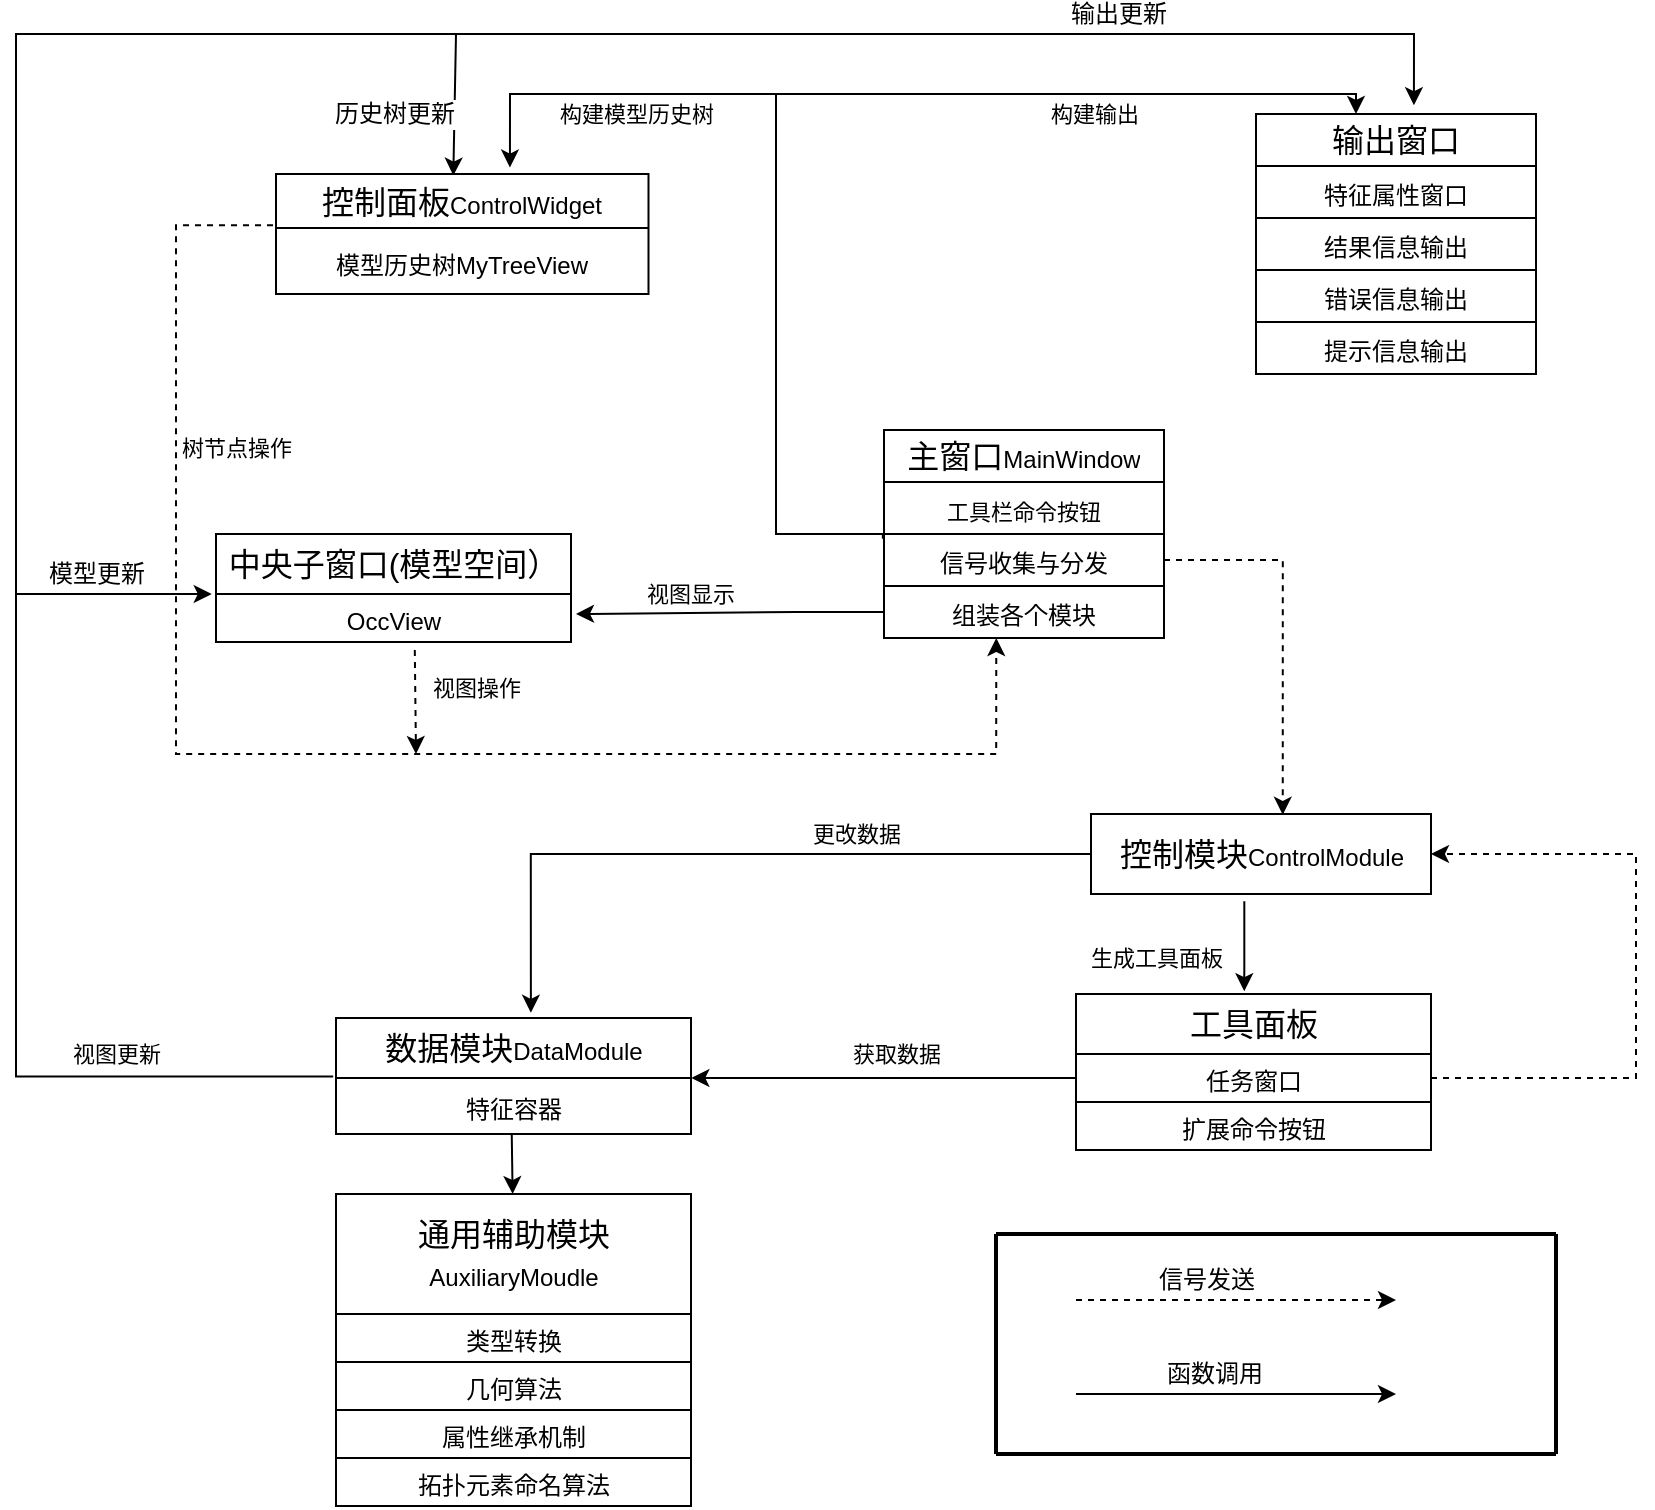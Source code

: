 <mxfile version="21.1.1" type="github">
  <diagram name="第 1 页" id="16RI17mL2uCNAuS8TD31">
    <mxGraphModel dx="2345" dy="1851" grid="1" gridSize="10" guides="1" tooltips="1" connect="1" arrows="1" fold="1" page="1" pageScale="1" pageWidth="827" pageHeight="1169" math="0" shadow="0">
      <root>
        <mxCell id="0" />
        <mxCell id="1" parent="0" />
        <mxCell id="DAp46HCaXQgZN_aL6sgi-24" value="" style="endArrow=classic;html=1;rounded=0;exitX=0;exitY=0.5;exitDx=0;exitDy=0;" parent="1" source="DAp46HCaXQgZN_aL6sgi-97" edge="1">
          <mxGeometry width="50" height="50" relative="1" as="geometry">
            <mxPoint x="270" y="200" as="sourcePoint" />
            <mxPoint x="120" y="240" as="targetPoint" />
            <Array as="points">
              <mxPoint x="230" y="239" />
            </Array>
          </mxGeometry>
        </mxCell>
        <mxCell id="DAp46HCaXQgZN_aL6sgi-27" value="视图显示" style="edgeLabel;html=1;align=center;verticalAlign=middle;resizable=0;points=[];" parent="DAp46HCaXQgZN_aL6sgi-24" vertex="1" connectable="0">
          <mxGeometry x="0.44" y="-3" relative="1" as="geometry">
            <mxPoint x="14" y="-7" as="offset" />
          </mxGeometry>
        </mxCell>
        <mxCell id="DAp46HCaXQgZN_aL6sgi-25" value="" style="endArrow=classic;html=1;rounded=0;entryX=0.628;entryY=-0.119;entryDx=0;entryDy=0;entryPerimeter=0;edgeStyle=orthogonalEdgeStyle;exitX=-0.004;exitY=0.092;exitDx=0;exitDy=0;exitPerimeter=0;" parent="1" source="DAp46HCaXQgZN_aL6sgi-95" target="DAp46HCaXQgZN_aL6sgi-133" edge="1">
          <mxGeometry width="50" height="50" relative="1" as="geometry">
            <mxPoint x="200" y="200" as="sourcePoint" />
            <mxPoint x="92.245" y="-9.37" as="targetPoint" />
            <Array as="points">
              <mxPoint x="273" y="200" />
              <mxPoint x="220" y="200" />
              <mxPoint x="220" y="-20" />
              <mxPoint x="87" y="-20" />
            </Array>
          </mxGeometry>
        </mxCell>
        <mxCell id="DAp46HCaXQgZN_aL6sgi-28" value="构建模型历史树" style="edgeLabel;html=1;align=center;verticalAlign=middle;resizable=0;points=[];" parent="DAp46HCaXQgZN_aL6sgi-25" vertex="1" connectable="0">
          <mxGeometry x="0.555" y="-3" relative="1" as="geometry">
            <mxPoint y="13" as="offset" />
          </mxGeometry>
        </mxCell>
        <mxCell id="DAp46HCaXQgZN_aL6sgi-29" value="" style="endArrow=classic;html=1;rounded=0;edgeStyle=orthogonalEdgeStyle;entryX=0.357;entryY=0;entryDx=0;entryDy=0;entryPerimeter=0;" parent="1" target="DAp46HCaXQgZN_aL6sgi-73" edge="1">
          <mxGeometry width="50" height="50" relative="1" as="geometry">
            <mxPoint x="220" y="-20" as="sourcePoint" />
            <mxPoint x="510" y="50" as="targetPoint" />
            <Array as="points">
              <mxPoint x="510" y="-20" />
            </Array>
          </mxGeometry>
        </mxCell>
        <mxCell id="DAp46HCaXQgZN_aL6sgi-30" value="构建输出" style="edgeLabel;html=1;align=center;verticalAlign=middle;resizable=0;points=[];" parent="DAp46HCaXQgZN_aL6sgi-29" vertex="1" connectable="0">
          <mxGeometry x="0.023" y="5" relative="1" as="geometry">
            <mxPoint x="5" y="15" as="offset" />
          </mxGeometry>
        </mxCell>
        <mxCell id="DAp46HCaXQgZN_aL6sgi-31" value="" style="endArrow=classic;html=1;rounded=0;edgeStyle=orthogonalEdgeStyle;dashed=1;entryX=0.401;entryY=1;entryDx=0;entryDy=0;entryPerimeter=0;exitX=-0.008;exitY=-0.042;exitDx=0;exitDy=0;exitPerimeter=0;" parent="1" source="DAp46HCaXQgZN_aL6sgi-135" target="DAp46HCaXQgZN_aL6sgi-97" edge="1">
          <mxGeometry width="50" height="50" relative="1" as="geometry">
            <mxPoint x="2.5" y="40" as="sourcePoint" />
            <mxPoint x="330" y="230" as="targetPoint" />
            <Array as="points">
              <mxPoint x="-80" y="46" />
              <mxPoint x="-80" y="310" />
              <mxPoint x="330" y="310" />
            </Array>
          </mxGeometry>
        </mxCell>
        <mxCell id="DAp46HCaXQgZN_aL6sgi-37" value="树节点操作" style="edgeLabel;html=1;align=center;verticalAlign=middle;resizable=0;points=[];" parent="DAp46HCaXQgZN_aL6sgi-31" vertex="1" connectable="0">
          <mxGeometry x="-0.556" y="1" relative="1" as="geometry">
            <mxPoint x="29" y="-14" as="offset" />
          </mxGeometry>
        </mxCell>
        <mxCell id="DAp46HCaXQgZN_aL6sgi-38" value="" style="endArrow=classic;html=1;rounded=0;exitX=0.56;exitY=1.167;exitDx=0;exitDy=0;dashed=1;exitPerimeter=0;" parent="1" source="DAp46HCaXQgZN_aL6sgi-127" edge="1">
          <mxGeometry width="50" height="50" relative="1" as="geometry">
            <mxPoint x="35" y="230" as="sourcePoint" />
            <mxPoint x="40" y="310" as="targetPoint" />
            <Array as="points" />
          </mxGeometry>
        </mxCell>
        <mxCell id="DAp46HCaXQgZN_aL6sgi-39" value="视图操作" style="edgeLabel;html=1;align=center;verticalAlign=middle;resizable=0;points=[];" parent="DAp46HCaXQgZN_aL6sgi-38" vertex="1" connectable="0">
          <mxGeometry x="-0.28" relative="1" as="geometry">
            <mxPoint x="30" as="offset" />
          </mxGeometry>
        </mxCell>
        <mxCell id="DAp46HCaXQgZN_aL6sgi-40" value="" style="endArrow=classic;html=1;rounded=0;exitX=1;exitY=0.5;exitDx=0;exitDy=0;entryX=0.564;entryY=0.01;entryDx=0;entryDy=0;edgeStyle=orthogonalEdgeStyle;entryPerimeter=0;dashed=1;" parent="1" source="DAp46HCaXQgZN_aL6sgi-95" target="DAp46HCaXQgZN_aL6sgi-143" edge="1">
          <mxGeometry width="50" height="50" relative="1" as="geometry">
            <mxPoint x="390" y="200" as="sourcePoint" />
            <mxPoint x="454" y="310" as="targetPoint" />
          </mxGeometry>
        </mxCell>
        <mxCell id="DAp46HCaXQgZN_aL6sgi-46" value="" style="endArrow=classic;html=1;rounded=0;exitX=0;exitY=0.5;exitDx=0;exitDy=0;edgeStyle=orthogonalEdgeStyle;entryX=0.549;entryY=-0.087;entryDx=0;entryDy=0;entryPerimeter=0;" parent="1" source="DAp46HCaXQgZN_aL6sgi-143" target="DAp46HCaXQgZN_aL6sgi-138" edge="1">
          <mxGeometry width="50" height="50" relative="1" as="geometry">
            <mxPoint x="412.24" y="378" as="sourcePoint" />
            <mxPoint x="40" y="420" as="targetPoint" />
            <Array as="points">
              <mxPoint x="97" y="360" />
            </Array>
          </mxGeometry>
        </mxCell>
        <mxCell id="DAp46HCaXQgZN_aL6sgi-47" value="更改数据" style="edgeLabel;html=1;align=center;verticalAlign=middle;resizable=0;points=[];" parent="DAp46HCaXQgZN_aL6sgi-46" vertex="1" connectable="0">
          <mxGeometry x="0.297" relative="1" as="geometry">
            <mxPoint x="115" y="-10" as="offset" />
          </mxGeometry>
        </mxCell>
        <mxCell id="DAp46HCaXQgZN_aL6sgi-53" value="" style="endArrow=classic;html=1;rounded=0;exitX=0.451;exitY=1.09;exitDx=0;exitDy=0;entryX=0.474;entryY=-0.047;entryDx=0;entryDy=0;entryPerimeter=0;exitPerimeter=0;" parent="1" source="DAp46HCaXQgZN_aL6sgi-143" target="DAp46HCaXQgZN_aL6sgi-114" edge="1">
          <mxGeometry width="50" height="50" relative="1" as="geometry">
            <mxPoint x="454" y="390" as="sourcePoint" />
            <mxPoint x="445" y="440" as="targetPoint" />
          </mxGeometry>
        </mxCell>
        <mxCell id="DAp46HCaXQgZN_aL6sgi-54" value="生成工具面板" style="edgeLabel;html=1;align=center;verticalAlign=middle;resizable=0;points=[];" parent="DAp46HCaXQgZN_aL6sgi-53" vertex="1" connectable="0">
          <mxGeometry x="0.117" y="-1" relative="1" as="geometry">
            <mxPoint x="-43" y="3" as="offset" />
          </mxGeometry>
        </mxCell>
        <mxCell id="DAp46HCaXQgZN_aL6sgi-55" value="" style="endArrow=classic;html=1;rounded=0;exitX=1;exitY=0.5;exitDx=0;exitDy=0;entryX=1;entryY=0.5;entryDx=0;entryDy=0;dashed=1;edgeStyle=orthogonalEdgeStyle;" parent="1" source="DAp46HCaXQgZN_aL6sgi-116" target="DAp46HCaXQgZN_aL6sgi-143" edge="1">
          <mxGeometry width="50" height="50" relative="1" as="geometry">
            <mxPoint x="500" y="485" as="sourcePoint" />
            <mxPoint x="496.24" y="360.4" as="targetPoint" />
            <Array as="points">
              <mxPoint x="650" y="472" />
              <mxPoint x="650" y="360" />
            </Array>
          </mxGeometry>
        </mxCell>
        <mxCell id="DAp46HCaXQgZN_aL6sgi-56" value="" style="endArrow=classic;html=1;rounded=0;entryX=1.001;entryY=0;entryDx=0;entryDy=0;entryPerimeter=0;exitX=0;exitY=0.5;exitDx=0;exitDy=0;" parent="1" source="DAp46HCaXQgZN_aL6sgi-116" target="DAp46HCaXQgZN_aL6sgi-140" edge="1">
          <mxGeometry width="50" height="50" relative="1" as="geometry">
            <mxPoint x="154.66" y="470" as="sourcePoint" />
            <mxPoint x="454.66" y="461.875" as="targetPoint" />
            <Array as="points" />
          </mxGeometry>
        </mxCell>
        <mxCell id="DAp46HCaXQgZN_aL6sgi-57" value="获取数据" style="edgeLabel;html=1;align=center;verticalAlign=middle;resizable=0;points=[];" parent="DAp46HCaXQgZN_aL6sgi-56" vertex="1" connectable="0">
          <mxGeometry x="-0.155" relative="1" as="geometry">
            <mxPoint x="-9" y="-12" as="offset" />
          </mxGeometry>
        </mxCell>
        <mxCell id="DAp46HCaXQgZN_aL6sgi-58" value="" style="endArrow=classic;html=1;rounded=0;edgeStyle=orthogonalEdgeStyle;entryX=0.564;entryY=-0.169;entryDx=0;entryDy=0;entryPerimeter=0;exitX=-0.008;exitY=0.973;exitDx=0;exitDy=0;exitPerimeter=0;" parent="1" source="DAp46HCaXQgZN_aL6sgi-138" target="DAp46HCaXQgZN_aL6sgi-73" edge="1">
          <mxGeometry width="50" height="50" relative="1" as="geometry">
            <mxPoint x="-60" y="460" as="sourcePoint" />
            <mxPoint x="540" y="40" as="targetPoint" />
            <Array as="points">
              <mxPoint x="-160" y="471" />
              <mxPoint x="-160" y="-50" />
              <mxPoint x="539" y="-50" />
            </Array>
          </mxGeometry>
        </mxCell>
        <mxCell id="DAp46HCaXQgZN_aL6sgi-61" value="视图更新" style="edgeLabel;html=1;align=center;verticalAlign=middle;resizable=0;points=[];" parent="DAp46HCaXQgZN_aL6sgi-58" vertex="1" connectable="0">
          <mxGeometry x="-0.7" y="-4" relative="1" as="geometry">
            <mxPoint x="46" y="42" as="offset" />
          </mxGeometry>
        </mxCell>
        <mxCell id="DAp46HCaXQgZN_aL6sgi-153" value="输出更新" style="edgeLabel;html=1;align=center;verticalAlign=middle;resizable=0;points=[];fontSize=12;" parent="DAp46HCaXQgZN_aL6sgi-58" vertex="1" connectable="0">
          <mxGeometry x="0.89" y="-3" relative="1" as="geometry">
            <mxPoint x="-106" y="-13" as="offset" />
          </mxGeometry>
        </mxCell>
        <mxCell id="DAp46HCaXQgZN_aL6sgi-62" value="" style="endArrow=classic;html=1;rounded=0;entryX=-0.012;entryY=0;entryDx=0;entryDy=0;entryPerimeter=0;" parent="1" target="DAp46HCaXQgZN_aL6sgi-127" edge="1">
          <mxGeometry width="50" height="50" relative="1" as="geometry">
            <mxPoint x="-160" y="230" as="sourcePoint" />
            <mxPoint x="-25" y="200" as="targetPoint" />
          </mxGeometry>
        </mxCell>
        <mxCell id="DAp46HCaXQgZN_aL6sgi-151" value="模型更新" style="edgeLabel;html=1;align=center;verticalAlign=middle;resizable=0;points=[];fontSize=12;" parent="DAp46HCaXQgZN_aL6sgi-62" vertex="1" connectable="0">
          <mxGeometry x="-0.456" y="1" relative="1" as="geometry">
            <mxPoint x="13" y="-9" as="offset" />
          </mxGeometry>
        </mxCell>
        <mxCell id="DAp46HCaXQgZN_aL6sgi-63" value="" style="endArrow=classic;html=1;rounded=0;entryX=0.476;entryY=0.03;entryDx=0;entryDy=0;entryPerimeter=0;" parent="1" target="DAp46HCaXQgZN_aL6sgi-133" edge="1">
          <mxGeometry width="50" height="50" relative="1" as="geometry">
            <mxPoint x="60" y="-50" as="sourcePoint" />
            <mxPoint x="59.85" y="-8.56" as="targetPoint" />
          </mxGeometry>
        </mxCell>
        <mxCell id="DAp46HCaXQgZN_aL6sgi-152" value="历史树更新" style="edgeLabel;html=1;align=center;verticalAlign=middle;resizable=0;points=[];fontSize=12;" parent="DAp46HCaXQgZN_aL6sgi-63" vertex="1" connectable="0">
          <mxGeometry x="-0.298" y="-2" relative="1" as="geometry">
            <mxPoint x="-29" y="15" as="offset" />
          </mxGeometry>
        </mxCell>
        <mxCell id="DAp46HCaXQgZN_aL6sgi-72" value="" style="shape=table;startSize=0;container=1;collapsible=0;childLayout=tableLayout;fontSize=16;" parent="1" vertex="1">
          <mxGeometry x="460" y="-10" width="140" height="130" as="geometry" />
        </mxCell>
        <mxCell id="DAp46HCaXQgZN_aL6sgi-73" value="" style="shape=tableRow;horizontal=0;startSize=0;swimlaneHead=0;swimlaneBody=0;strokeColor=inherit;top=0;left=0;bottom=0;right=0;collapsible=0;dropTarget=0;fillColor=none;points=[[0,0.5],[1,0.5]];portConstraint=eastwest;fontSize=16;" parent="DAp46HCaXQgZN_aL6sgi-72" vertex="1">
          <mxGeometry width="140" height="26" as="geometry" />
        </mxCell>
        <mxCell id="DAp46HCaXQgZN_aL6sgi-74" value="&lt;font style=&quot;font-size: 16px;&quot;&gt;输出窗口&lt;/font&gt;" style="shape=partialRectangle;html=1;whiteSpace=wrap;connectable=0;strokeColor=inherit;overflow=hidden;fillColor=none;top=0;left=0;bottom=0;right=0;pointerEvents=1;fontSize=16;" parent="DAp46HCaXQgZN_aL6sgi-73" vertex="1">
          <mxGeometry width="140" height="26" as="geometry">
            <mxRectangle width="140" height="26" as="alternateBounds" />
          </mxGeometry>
        </mxCell>
        <mxCell id="DAp46HCaXQgZN_aL6sgi-77" value="" style="shape=tableRow;horizontal=0;startSize=0;swimlaneHead=0;swimlaneBody=0;strokeColor=inherit;top=0;left=0;bottom=0;right=0;collapsible=0;dropTarget=0;fillColor=none;points=[[0,0.5],[1,0.5]];portConstraint=eastwest;fontSize=16;" parent="DAp46HCaXQgZN_aL6sgi-72" vertex="1">
          <mxGeometry y="26" width="140" height="26" as="geometry" />
        </mxCell>
        <mxCell id="DAp46HCaXQgZN_aL6sgi-78" value="&lt;font style=&quot;font-size: 12px;&quot;&gt;特征属性窗口&lt;/font&gt;" style="shape=partialRectangle;html=1;whiteSpace=wrap;connectable=0;strokeColor=inherit;overflow=hidden;fillColor=none;top=0;left=0;bottom=0;right=0;pointerEvents=1;fontSize=16;" parent="DAp46HCaXQgZN_aL6sgi-77" vertex="1">
          <mxGeometry width="140" height="26" as="geometry">
            <mxRectangle width="140" height="26" as="alternateBounds" />
          </mxGeometry>
        </mxCell>
        <mxCell id="DAp46HCaXQgZN_aL6sgi-81" value="" style="shape=tableRow;horizontal=0;startSize=0;swimlaneHead=0;swimlaneBody=0;strokeColor=inherit;top=0;left=0;bottom=0;right=0;collapsible=0;dropTarget=0;fillColor=none;points=[[0,0.5],[1,0.5]];portConstraint=eastwest;fontSize=16;" parent="DAp46HCaXQgZN_aL6sgi-72" vertex="1">
          <mxGeometry y="52" width="140" height="26" as="geometry" />
        </mxCell>
        <mxCell id="DAp46HCaXQgZN_aL6sgi-82" value="&lt;font style=&quot;font-size: 12px;&quot;&gt;结果信息输出&lt;/font&gt;" style="shape=partialRectangle;html=1;whiteSpace=wrap;connectable=0;strokeColor=inherit;overflow=hidden;fillColor=none;top=0;left=0;bottom=0;right=0;pointerEvents=1;fontSize=16;" parent="DAp46HCaXQgZN_aL6sgi-81" vertex="1">
          <mxGeometry width="140" height="26" as="geometry">
            <mxRectangle width="140" height="26" as="alternateBounds" />
          </mxGeometry>
        </mxCell>
        <mxCell id="DAp46HCaXQgZN_aL6sgi-87" style="shape=tableRow;horizontal=0;startSize=0;swimlaneHead=0;swimlaneBody=0;strokeColor=inherit;top=0;left=0;bottom=0;right=0;collapsible=0;dropTarget=0;fillColor=none;points=[[0,0.5],[1,0.5]];portConstraint=eastwest;fontSize=16;" parent="DAp46HCaXQgZN_aL6sgi-72" vertex="1">
          <mxGeometry y="78" width="140" height="26" as="geometry" />
        </mxCell>
        <mxCell id="DAp46HCaXQgZN_aL6sgi-88" value="&lt;font style=&quot;font-size: 12px;&quot;&gt;错误信息输出&lt;/font&gt;" style="shape=partialRectangle;html=1;whiteSpace=wrap;connectable=0;strokeColor=inherit;overflow=hidden;fillColor=none;top=0;left=0;bottom=0;right=0;pointerEvents=1;fontSize=16;" parent="DAp46HCaXQgZN_aL6sgi-87" vertex="1">
          <mxGeometry width="140" height="26" as="geometry">
            <mxRectangle width="140" height="26" as="alternateBounds" />
          </mxGeometry>
        </mxCell>
        <mxCell id="DAp46HCaXQgZN_aL6sgi-85" style="shape=tableRow;horizontal=0;startSize=0;swimlaneHead=0;swimlaneBody=0;strokeColor=inherit;top=0;left=0;bottom=0;right=0;collapsible=0;dropTarget=0;fillColor=none;points=[[0,0.5],[1,0.5]];portConstraint=eastwest;fontSize=16;" parent="DAp46HCaXQgZN_aL6sgi-72" vertex="1">
          <mxGeometry y="104" width="140" height="26" as="geometry" />
        </mxCell>
        <mxCell id="DAp46HCaXQgZN_aL6sgi-86" value="&lt;font style=&quot;font-size: 12px;&quot;&gt;提示信息输出&lt;/font&gt;" style="shape=partialRectangle;html=1;whiteSpace=wrap;connectable=0;strokeColor=inherit;overflow=hidden;fillColor=none;top=0;left=0;bottom=0;right=0;pointerEvents=1;fontSize=16;" parent="DAp46HCaXQgZN_aL6sgi-85" vertex="1">
          <mxGeometry width="140" height="26" as="geometry">
            <mxRectangle width="140" height="26" as="alternateBounds" />
          </mxGeometry>
        </mxCell>
        <mxCell id="DAp46HCaXQgZN_aL6sgi-90" value="" style="shape=table;startSize=0;container=1;collapsible=0;childLayout=tableLayout;fontSize=16;" parent="1" vertex="1">
          <mxGeometry x="274" y="148" width="140" height="104" as="geometry" />
        </mxCell>
        <mxCell id="DAp46HCaXQgZN_aL6sgi-91" value="" style="shape=tableRow;horizontal=0;startSize=0;swimlaneHead=0;swimlaneBody=0;strokeColor=inherit;top=0;left=0;bottom=0;right=0;collapsible=0;dropTarget=0;fillColor=none;points=[[0,0.5],[1,0.5]];portConstraint=eastwest;fontSize=16;" parent="DAp46HCaXQgZN_aL6sgi-90" vertex="1">
          <mxGeometry width="140" height="26" as="geometry" />
        </mxCell>
        <mxCell id="DAp46HCaXQgZN_aL6sgi-92" value="主窗口&lt;font style=&quot;font-size: 12px;&quot;&gt;MainWindow&lt;/font&gt;" style="shape=partialRectangle;html=1;whiteSpace=wrap;connectable=0;strokeColor=inherit;overflow=hidden;fillColor=none;top=0;left=0;bottom=0;right=0;pointerEvents=1;fontSize=16;" parent="DAp46HCaXQgZN_aL6sgi-91" vertex="1">
          <mxGeometry width="140" height="26" as="geometry">
            <mxRectangle width="140" height="26" as="alternateBounds" />
          </mxGeometry>
        </mxCell>
        <mxCell id="DAp46HCaXQgZN_aL6sgi-93" value="" style="shape=tableRow;horizontal=0;startSize=0;swimlaneHead=0;swimlaneBody=0;strokeColor=inherit;top=0;left=0;bottom=0;right=0;collapsible=0;dropTarget=0;fillColor=none;points=[[0,0.5],[1,0.5]];portConstraint=eastwest;fontSize=16;" parent="DAp46HCaXQgZN_aL6sgi-90" vertex="1">
          <mxGeometry y="26" width="140" height="26" as="geometry" />
        </mxCell>
        <mxCell id="DAp46HCaXQgZN_aL6sgi-94" value="&lt;font style=&quot;font-size: 11px;&quot;&gt;工具栏命令按钮&lt;/font&gt;" style="shape=partialRectangle;html=1;whiteSpace=wrap;connectable=0;strokeColor=inherit;overflow=hidden;fillColor=none;top=0;left=0;bottom=0;right=0;pointerEvents=1;fontSize=16;" parent="DAp46HCaXQgZN_aL6sgi-93" vertex="1">
          <mxGeometry width="140" height="26" as="geometry">
            <mxRectangle width="140" height="26" as="alternateBounds" />
          </mxGeometry>
        </mxCell>
        <mxCell id="DAp46HCaXQgZN_aL6sgi-95" value="" style="shape=tableRow;horizontal=0;startSize=0;swimlaneHead=0;swimlaneBody=0;strokeColor=inherit;top=0;left=0;bottom=0;right=0;collapsible=0;dropTarget=0;fillColor=none;points=[[0,0.5],[1,0.5]];portConstraint=eastwest;fontSize=16;" parent="DAp46HCaXQgZN_aL6sgi-90" vertex="1">
          <mxGeometry y="52" width="140" height="26" as="geometry" />
        </mxCell>
        <mxCell id="DAp46HCaXQgZN_aL6sgi-96" value="&lt;font style=&quot;font-size: 12px;&quot;&gt;信号收集与分发&lt;/font&gt;" style="shape=partialRectangle;html=1;whiteSpace=wrap;connectable=0;strokeColor=inherit;overflow=hidden;fillColor=none;top=0;left=0;bottom=0;right=0;pointerEvents=1;fontSize=16;" parent="DAp46HCaXQgZN_aL6sgi-95" vertex="1">
          <mxGeometry width="140" height="26" as="geometry">
            <mxRectangle width="140" height="26" as="alternateBounds" />
          </mxGeometry>
        </mxCell>
        <mxCell id="DAp46HCaXQgZN_aL6sgi-97" style="shape=tableRow;horizontal=0;startSize=0;swimlaneHead=0;swimlaneBody=0;strokeColor=inherit;top=0;left=0;bottom=0;right=0;collapsible=0;dropTarget=0;fillColor=none;points=[[0,0.5],[1,0.5]];portConstraint=eastwest;fontSize=16;" parent="DAp46HCaXQgZN_aL6sgi-90" vertex="1">
          <mxGeometry y="78" width="140" height="26" as="geometry" />
        </mxCell>
        <mxCell id="DAp46HCaXQgZN_aL6sgi-98" value="&lt;font style=&quot;font-size: 12px;&quot;&gt;组装各个模块&lt;/font&gt;" style="shape=partialRectangle;html=1;whiteSpace=wrap;connectable=0;strokeColor=inherit;overflow=hidden;fillColor=none;top=0;left=0;bottom=0;right=0;pointerEvents=1;fontSize=16;" parent="DAp46HCaXQgZN_aL6sgi-97" vertex="1">
          <mxGeometry width="140" height="26" as="geometry">
            <mxRectangle width="140" height="26" as="alternateBounds" />
          </mxGeometry>
        </mxCell>
        <mxCell id="DAp46HCaXQgZN_aL6sgi-101" value="" style="shape=table;startSize=0;container=1;collapsible=0;childLayout=tableLayout;fontSize=16;" parent="1" vertex="1">
          <mxGeometry y="530" width="177.5" height="156" as="geometry" />
        </mxCell>
        <mxCell id="DAp46HCaXQgZN_aL6sgi-102" value="" style="shape=tableRow;horizontal=0;startSize=0;swimlaneHead=0;swimlaneBody=0;strokeColor=inherit;top=0;left=0;bottom=0;right=0;collapsible=0;dropTarget=0;fillColor=none;points=[[0,0.5],[1,0.5]];portConstraint=eastwest;fontSize=16;" parent="DAp46HCaXQgZN_aL6sgi-101" vertex="1">
          <mxGeometry width="177.5" height="60" as="geometry" />
        </mxCell>
        <mxCell id="DAp46HCaXQgZN_aL6sgi-103" value="通用辅助模块&lt;br style=&quot;border-color: var(--border-color); font-size: 12px;&quot;&gt;&lt;span style=&quot;font-size: 12px;&quot;&gt;AuxiliaryMoudle&lt;/span&gt;" style="shape=partialRectangle;html=1;whiteSpace=wrap;connectable=0;strokeColor=inherit;overflow=hidden;fillColor=none;top=0;left=0;bottom=0;right=0;pointerEvents=1;fontSize=16;" parent="DAp46HCaXQgZN_aL6sgi-102" vertex="1">
          <mxGeometry width="178" height="60" as="geometry">
            <mxRectangle width="178" height="60" as="alternateBounds" />
          </mxGeometry>
        </mxCell>
        <mxCell id="DAp46HCaXQgZN_aL6sgi-104" value="" style="shape=tableRow;horizontal=0;startSize=0;swimlaneHead=0;swimlaneBody=0;strokeColor=inherit;top=0;left=0;bottom=0;right=0;collapsible=0;dropTarget=0;fillColor=none;points=[[0,0.5],[1,0.5]];portConstraint=eastwest;fontSize=16;" parent="DAp46HCaXQgZN_aL6sgi-101" vertex="1">
          <mxGeometry y="60" width="177.5" height="24" as="geometry" />
        </mxCell>
        <mxCell id="DAp46HCaXQgZN_aL6sgi-105" value="&lt;font style=&quot;font-size: 12px;&quot;&gt;类型转换&lt;/font&gt;" style="shape=partialRectangle;html=1;whiteSpace=wrap;connectable=0;strokeColor=inherit;overflow=hidden;fillColor=none;top=0;left=0;bottom=0;right=0;pointerEvents=1;fontSize=16;" parent="DAp46HCaXQgZN_aL6sgi-104" vertex="1">
          <mxGeometry width="178" height="24" as="geometry">
            <mxRectangle width="178" height="24" as="alternateBounds" />
          </mxGeometry>
        </mxCell>
        <mxCell id="DAp46HCaXQgZN_aL6sgi-106" value="" style="shape=tableRow;horizontal=0;startSize=0;swimlaneHead=0;swimlaneBody=0;strokeColor=inherit;top=0;left=0;bottom=0;right=0;collapsible=0;dropTarget=0;fillColor=none;points=[[0,0.5],[1,0.5]];portConstraint=eastwest;fontSize=16;" parent="DAp46HCaXQgZN_aL6sgi-101" vertex="1">
          <mxGeometry y="84" width="177.5" height="24" as="geometry" />
        </mxCell>
        <mxCell id="DAp46HCaXQgZN_aL6sgi-107" value="&lt;font style=&quot;font-size: 12px;&quot;&gt;几何算法&lt;/font&gt;" style="shape=partialRectangle;html=1;whiteSpace=wrap;connectable=0;strokeColor=inherit;overflow=hidden;fillColor=none;top=0;left=0;bottom=0;right=0;pointerEvents=1;fontSize=16;" parent="DAp46HCaXQgZN_aL6sgi-106" vertex="1">
          <mxGeometry width="178" height="24" as="geometry">
            <mxRectangle width="178" height="24" as="alternateBounds" />
          </mxGeometry>
        </mxCell>
        <mxCell id="DAp46HCaXQgZN_aL6sgi-108" style="shape=tableRow;horizontal=0;startSize=0;swimlaneHead=0;swimlaneBody=0;strokeColor=inherit;top=0;left=0;bottom=0;right=0;collapsible=0;dropTarget=0;fillColor=none;points=[[0,0.5],[1,0.5]];portConstraint=eastwest;fontSize=16;" parent="DAp46HCaXQgZN_aL6sgi-101" vertex="1">
          <mxGeometry y="108" width="177.5" height="24" as="geometry" />
        </mxCell>
        <mxCell id="DAp46HCaXQgZN_aL6sgi-109" value="&lt;font style=&quot;font-size: 12px;&quot;&gt;属性继承机制&lt;/font&gt;" style="shape=partialRectangle;html=1;whiteSpace=wrap;connectable=0;strokeColor=inherit;overflow=hidden;fillColor=none;top=0;left=0;bottom=0;right=0;pointerEvents=1;fontSize=16;" parent="DAp46HCaXQgZN_aL6sgi-108" vertex="1">
          <mxGeometry width="178" height="24" as="geometry">
            <mxRectangle width="178" height="24" as="alternateBounds" />
          </mxGeometry>
        </mxCell>
        <mxCell id="DAp46HCaXQgZN_aL6sgi-110" style="shape=tableRow;horizontal=0;startSize=0;swimlaneHead=0;swimlaneBody=0;strokeColor=inherit;top=0;left=0;bottom=0;right=0;collapsible=0;dropTarget=0;fillColor=none;points=[[0,0.5],[1,0.5]];portConstraint=eastwest;fontSize=16;" parent="DAp46HCaXQgZN_aL6sgi-101" vertex="1">
          <mxGeometry y="132" width="177.5" height="24" as="geometry" />
        </mxCell>
        <mxCell id="DAp46HCaXQgZN_aL6sgi-111" value="&lt;font style=&quot;font-size: 12px;&quot;&gt;拓扑元素命名算法&lt;/font&gt;" style="shape=partialRectangle;html=1;whiteSpace=wrap;connectable=0;strokeColor=inherit;overflow=hidden;fillColor=none;top=0;left=0;bottom=0;right=0;pointerEvents=1;fontSize=16;" parent="DAp46HCaXQgZN_aL6sgi-110" vertex="1">
          <mxGeometry width="178" height="24" as="geometry">
            <mxRectangle width="178" height="24" as="alternateBounds" />
          </mxGeometry>
        </mxCell>
        <mxCell id="DAp46HCaXQgZN_aL6sgi-113" value="" style="shape=table;startSize=0;container=1;collapsible=0;childLayout=tableLayout;fontSize=16;" parent="1" vertex="1">
          <mxGeometry x="370" y="430" width="177.5" height="78" as="geometry" />
        </mxCell>
        <mxCell id="DAp46HCaXQgZN_aL6sgi-114" value="" style="shape=tableRow;horizontal=0;startSize=0;swimlaneHead=0;swimlaneBody=0;strokeColor=inherit;top=0;left=0;bottom=0;right=0;collapsible=0;dropTarget=0;fillColor=none;points=[[0,0.5],[1,0.5]];portConstraint=eastwest;fontSize=16;" parent="DAp46HCaXQgZN_aL6sgi-113" vertex="1">
          <mxGeometry width="177.5" height="30" as="geometry" />
        </mxCell>
        <mxCell id="DAp46HCaXQgZN_aL6sgi-115" value="工具面板" style="shape=partialRectangle;html=1;whiteSpace=wrap;connectable=0;strokeColor=inherit;overflow=hidden;fillColor=none;top=0;left=0;bottom=0;right=0;pointerEvents=1;fontSize=16;" parent="DAp46HCaXQgZN_aL6sgi-114" vertex="1">
          <mxGeometry width="178" height="30" as="geometry">
            <mxRectangle width="178" height="30" as="alternateBounds" />
          </mxGeometry>
        </mxCell>
        <mxCell id="DAp46HCaXQgZN_aL6sgi-116" value="" style="shape=tableRow;horizontal=0;startSize=0;swimlaneHead=0;swimlaneBody=0;strokeColor=inherit;top=0;left=0;bottom=0;right=0;collapsible=0;dropTarget=0;fillColor=none;points=[[0,0.5],[1,0.5]];portConstraint=eastwest;fontSize=16;" parent="DAp46HCaXQgZN_aL6sgi-113" vertex="1">
          <mxGeometry y="30" width="177.5" height="24" as="geometry" />
        </mxCell>
        <mxCell id="DAp46HCaXQgZN_aL6sgi-117" value="&lt;font style=&quot;font-size: 12px;&quot;&gt;任务窗口&lt;/font&gt;" style="shape=partialRectangle;html=1;whiteSpace=wrap;connectable=0;strokeColor=inherit;overflow=hidden;fillColor=none;top=0;left=0;bottom=0;right=0;pointerEvents=1;fontSize=16;" parent="DAp46HCaXQgZN_aL6sgi-116" vertex="1">
          <mxGeometry width="178" height="24" as="geometry">
            <mxRectangle width="178" height="24" as="alternateBounds" />
          </mxGeometry>
        </mxCell>
        <mxCell id="DAp46HCaXQgZN_aL6sgi-122" style="shape=tableRow;horizontal=0;startSize=0;swimlaneHead=0;swimlaneBody=0;strokeColor=inherit;top=0;left=0;bottom=0;right=0;collapsible=0;dropTarget=0;fillColor=none;points=[[0,0.5],[1,0.5]];portConstraint=eastwest;fontSize=16;" parent="DAp46HCaXQgZN_aL6sgi-113" vertex="1">
          <mxGeometry y="54" width="177.5" height="24" as="geometry" />
        </mxCell>
        <mxCell id="DAp46HCaXQgZN_aL6sgi-123" value="&lt;font style=&quot;font-size: 12px;&quot;&gt;扩展命令按钮&lt;/font&gt;" style="shape=partialRectangle;html=1;whiteSpace=wrap;connectable=0;strokeColor=inherit;overflow=hidden;fillColor=none;top=0;left=0;bottom=0;right=0;pointerEvents=1;fontSize=16;" parent="DAp46HCaXQgZN_aL6sgi-122" vertex="1">
          <mxGeometry width="178" height="24" as="geometry">
            <mxRectangle width="178" height="24" as="alternateBounds" />
          </mxGeometry>
        </mxCell>
        <mxCell id="DAp46HCaXQgZN_aL6sgi-124" value="" style="shape=table;startSize=0;container=1;collapsible=0;childLayout=tableLayout;fontSize=16;" parent="1" vertex="1">
          <mxGeometry x="-60" y="200" width="177.5" height="54" as="geometry" />
        </mxCell>
        <mxCell id="DAp46HCaXQgZN_aL6sgi-125" value="" style="shape=tableRow;horizontal=0;startSize=0;swimlaneHead=0;swimlaneBody=0;strokeColor=inherit;top=0;left=0;bottom=0;right=0;collapsible=0;dropTarget=0;fillColor=none;points=[[0,0.5],[1,0.5]];portConstraint=eastwest;fontSize=16;" parent="DAp46HCaXQgZN_aL6sgi-124" vertex="1">
          <mxGeometry width="177.5" height="30" as="geometry" />
        </mxCell>
        <mxCell id="DAp46HCaXQgZN_aL6sgi-126" value="中央子窗口(模型空间）" style="shape=partialRectangle;html=1;whiteSpace=wrap;connectable=0;strokeColor=inherit;overflow=hidden;fillColor=none;top=0;left=0;bottom=0;right=0;pointerEvents=1;fontSize=16;" parent="DAp46HCaXQgZN_aL6sgi-125" vertex="1">
          <mxGeometry width="178" height="30" as="geometry">
            <mxRectangle width="178" height="30" as="alternateBounds" />
          </mxGeometry>
        </mxCell>
        <mxCell id="DAp46HCaXQgZN_aL6sgi-127" value="" style="shape=tableRow;horizontal=0;startSize=0;swimlaneHead=0;swimlaneBody=0;strokeColor=inherit;top=0;left=0;bottom=0;right=0;collapsible=0;dropTarget=0;fillColor=none;points=[[0,0.5],[1,0.5]];portConstraint=eastwest;fontSize=16;" parent="DAp46HCaXQgZN_aL6sgi-124" vertex="1">
          <mxGeometry y="30" width="177.5" height="24" as="geometry" />
        </mxCell>
        <mxCell id="DAp46HCaXQgZN_aL6sgi-128" value="&lt;font style=&quot;font-size: 12px;&quot;&gt;OccView&lt;/font&gt;" style="shape=partialRectangle;html=1;whiteSpace=wrap;connectable=0;strokeColor=inherit;overflow=hidden;fillColor=none;top=0;left=0;bottom=0;right=0;pointerEvents=1;fontSize=16;" parent="DAp46HCaXQgZN_aL6sgi-127" vertex="1">
          <mxGeometry width="178" height="24" as="geometry">
            <mxRectangle width="178" height="24" as="alternateBounds" />
          </mxGeometry>
        </mxCell>
        <mxCell id="DAp46HCaXQgZN_aL6sgi-132" value="" style="shape=table;startSize=0;container=1;collapsible=0;childLayout=tableLayout;fontSize=16;" parent="1" vertex="1">
          <mxGeometry x="-30" y="20" width="186.25" height="60" as="geometry" />
        </mxCell>
        <mxCell id="DAp46HCaXQgZN_aL6sgi-133" value="" style="shape=tableRow;horizontal=0;startSize=0;swimlaneHead=0;swimlaneBody=0;strokeColor=inherit;top=0;left=0;bottom=0;right=0;collapsible=0;dropTarget=0;fillColor=none;points=[[0,0.5],[1,0.5]];portConstraint=eastwest;fontSize=16;" parent="DAp46HCaXQgZN_aL6sgi-132" vertex="1">
          <mxGeometry width="186.25" height="27" as="geometry" />
        </mxCell>
        <mxCell id="DAp46HCaXQgZN_aL6sgi-134" value="控制面板&lt;span style=&quot;font-size: 12px;&quot;&gt;ControlWidget&lt;/span&gt;" style="shape=partialRectangle;html=1;whiteSpace=wrap;connectable=0;strokeColor=inherit;overflow=hidden;fillColor=none;top=0;left=0;bottom=0;right=0;pointerEvents=1;fontSize=16;" parent="DAp46HCaXQgZN_aL6sgi-133" vertex="1">
          <mxGeometry width="186" height="27" as="geometry">
            <mxRectangle width="186" height="27" as="alternateBounds" />
          </mxGeometry>
        </mxCell>
        <mxCell id="DAp46HCaXQgZN_aL6sgi-135" value="" style="shape=tableRow;horizontal=0;startSize=0;swimlaneHead=0;swimlaneBody=0;strokeColor=inherit;top=0;left=0;bottom=0;right=0;collapsible=0;dropTarget=0;fillColor=none;points=[[0,0.5],[1,0.5]];portConstraint=eastwest;fontSize=16;" parent="DAp46HCaXQgZN_aL6sgi-132" vertex="1">
          <mxGeometry y="27" width="186.25" height="33" as="geometry" />
        </mxCell>
        <mxCell id="DAp46HCaXQgZN_aL6sgi-136" value="&lt;font style=&quot;font-size: 12px;&quot;&gt;模型历史树MyTreeView&lt;/font&gt;" style="shape=partialRectangle;html=1;whiteSpace=wrap;connectable=0;strokeColor=inherit;overflow=hidden;fillColor=none;top=0;left=0;bottom=0;right=0;pointerEvents=1;fontSize=16;" parent="DAp46HCaXQgZN_aL6sgi-135" vertex="1">
          <mxGeometry width="186" height="33" as="geometry">
            <mxRectangle width="186" height="33" as="alternateBounds" />
          </mxGeometry>
        </mxCell>
        <mxCell id="DAp46HCaXQgZN_aL6sgi-137" value="" style="shape=table;startSize=0;container=1;collapsible=0;childLayout=tableLayout;fontSize=16;" parent="1" vertex="1">
          <mxGeometry y="442" width="177.5" height="58" as="geometry" />
        </mxCell>
        <mxCell id="DAp46HCaXQgZN_aL6sgi-138" value="" style="shape=tableRow;horizontal=0;startSize=0;swimlaneHead=0;swimlaneBody=0;strokeColor=inherit;top=0;left=0;bottom=0;right=0;collapsible=0;dropTarget=0;fillColor=none;points=[[0,0.5],[1,0.5]];portConstraint=eastwest;fontSize=16;" parent="DAp46HCaXQgZN_aL6sgi-137" vertex="1">
          <mxGeometry width="177.5" height="30" as="geometry" />
        </mxCell>
        <mxCell id="DAp46HCaXQgZN_aL6sgi-139" value="数据模块&lt;span style=&quot;font-size: 12px;&quot;&gt;DataModule&lt;/span&gt;" style="shape=partialRectangle;html=1;whiteSpace=wrap;connectable=0;strokeColor=inherit;overflow=hidden;fillColor=none;top=0;left=0;bottom=0;right=0;pointerEvents=1;fontSize=16;" parent="DAp46HCaXQgZN_aL6sgi-138" vertex="1">
          <mxGeometry width="178" height="30" as="geometry">
            <mxRectangle width="178" height="30" as="alternateBounds" />
          </mxGeometry>
        </mxCell>
        <mxCell id="DAp46HCaXQgZN_aL6sgi-140" value="" style="shape=tableRow;horizontal=0;startSize=0;swimlaneHead=0;swimlaneBody=0;strokeColor=inherit;top=0;left=0;bottom=0;right=0;collapsible=0;dropTarget=0;fillColor=none;points=[[0,0.5],[1,0.5]];portConstraint=eastwest;fontSize=16;" parent="DAp46HCaXQgZN_aL6sgi-137" vertex="1">
          <mxGeometry y="30" width="177.5" height="28" as="geometry" />
        </mxCell>
        <mxCell id="DAp46HCaXQgZN_aL6sgi-141" value="&lt;font style=&quot;font-size: 12px;&quot;&gt;特征容器&lt;/font&gt;" style="shape=partialRectangle;html=1;whiteSpace=wrap;connectable=0;strokeColor=inherit;overflow=hidden;fillColor=none;top=0;left=0;bottom=0;right=0;pointerEvents=1;fontSize=16;" parent="DAp46HCaXQgZN_aL6sgi-140" vertex="1">
          <mxGeometry width="178" height="28" as="geometry">
            <mxRectangle width="178" height="28" as="alternateBounds" />
          </mxGeometry>
        </mxCell>
        <mxCell id="DAp46HCaXQgZN_aL6sgi-142" value="" style="shape=table;startSize=0;container=1;collapsible=0;childLayout=tableLayout;fontSize=16;" parent="1" vertex="1">
          <mxGeometry x="377.5" y="340" width="170" height="40" as="geometry" />
        </mxCell>
        <mxCell id="DAp46HCaXQgZN_aL6sgi-143" value="" style="shape=tableRow;horizontal=0;startSize=0;swimlaneHead=0;swimlaneBody=0;strokeColor=inherit;top=0;left=0;bottom=0;right=0;collapsible=0;dropTarget=0;fillColor=none;points=[[0,0.5],[1,0.5]];portConstraint=eastwest;fontSize=16;" parent="DAp46HCaXQgZN_aL6sgi-142" vertex="1">
          <mxGeometry width="170" height="40" as="geometry" />
        </mxCell>
        <mxCell id="DAp46HCaXQgZN_aL6sgi-144" value="控制模块&lt;span style=&quot;font-size: 12px;&quot;&gt;ControlModule&lt;/span&gt;" style="shape=partialRectangle;html=1;whiteSpace=wrap;connectable=0;strokeColor=inherit;overflow=hidden;fillColor=none;top=0;left=0;bottom=0;right=0;pointerEvents=1;fontSize=16;" parent="DAp46HCaXQgZN_aL6sgi-143" vertex="1">
          <mxGeometry width="170" height="40" as="geometry">
            <mxRectangle width="170" height="40" as="alternateBounds" />
          </mxGeometry>
        </mxCell>
        <mxCell id="DAp46HCaXQgZN_aL6sgi-154" value="" style="endArrow=classic;html=1;rounded=0;fontSize=12;dashed=1;" parent="1" edge="1">
          <mxGeometry width="50" height="50" relative="1" as="geometry">
            <mxPoint x="370" y="583" as="sourcePoint" />
            <mxPoint x="530" y="583" as="targetPoint" />
          </mxGeometry>
        </mxCell>
        <mxCell id="DAp46HCaXQgZN_aL6sgi-157" value="信号发送" style="edgeLabel;html=1;align=center;verticalAlign=middle;resizable=0;points=[];fontSize=12;" parent="DAp46HCaXQgZN_aL6sgi-154" vertex="1" connectable="0">
          <mxGeometry x="-0.205" y="4" relative="1" as="geometry">
            <mxPoint x="1" y="-6" as="offset" />
          </mxGeometry>
        </mxCell>
        <mxCell id="DAp46HCaXQgZN_aL6sgi-155" value="" style="endArrow=classic;html=1;rounded=0;fontSize=12;" parent="1" edge="1">
          <mxGeometry width="50" height="50" relative="1" as="geometry">
            <mxPoint x="370" y="630" as="sourcePoint" />
            <mxPoint x="530" y="630" as="targetPoint" />
          </mxGeometry>
        </mxCell>
        <mxCell id="DAp46HCaXQgZN_aL6sgi-156" value="函数调用" style="edgeLabel;html=1;align=center;verticalAlign=middle;resizable=0;points=[];fontSize=12;" parent="DAp46HCaXQgZN_aL6sgi-155" vertex="1" connectable="0">
          <mxGeometry x="-0.223" y="3" relative="1" as="geometry">
            <mxPoint x="7" y="-7" as="offset" />
          </mxGeometry>
        </mxCell>
        <mxCell id="DAp46HCaXQgZN_aL6sgi-172" value="" style="endArrow=none;html=1;strokeWidth=2;rounded=0;fontSize=12;" parent="1" edge="1">
          <mxGeometry width="50" height="50" relative="1" as="geometry">
            <mxPoint x="330" y="660" as="sourcePoint" />
            <mxPoint x="330" y="550" as="targetPoint" />
          </mxGeometry>
        </mxCell>
        <mxCell id="DAp46HCaXQgZN_aL6sgi-174" value="" style="endArrow=none;html=1;strokeWidth=2;rounded=0;fontSize=12;" parent="1" edge="1">
          <mxGeometry width="50" height="50" relative="1" as="geometry">
            <mxPoint x="610" y="660" as="sourcePoint" />
            <mxPoint x="330" y="660" as="targetPoint" />
          </mxGeometry>
        </mxCell>
        <mxCell id="DAp46HCaXQgZN_aL6sgi-175" value="" style="endArrow=none;html=1;strokeWidth=2;rounded=0;fontSize=12;" parent="1" edge="1">
          <mxGeometry width="50" height="50" relative="1" as="geometry">
            <mxPoint x="610" y="660" as="sourcePoint" />
            <mxPoint x="610" y="550" as="targetPoint" />
          </mxGeometry>
        </mxCell>
        <mxCell id="DAp46HCaXQgZN_aL6sgi-176" value="" style="endArrow=none;html=1;strokeWidth=2;rounded=0;fontSize=12;" parent="1" edge="1">
          <mxGeometry width="50" height="50" relative="1" as="geometry">
            <mxPoint x="610" y="550" as="sourcePoint" />
            <mxPoint x="330" y="550" as="targetPoint" />
          </mxGeometry>
        </mxCell>
        <mxCell id="DAp46HCaXQgZN_aL6sgi-177" value="" style="endArrow=classic;html=1;rounded=0;fontSize=12;exitX=0.495;exitY=0.985;exitDx=0;exitDy=0;exitPerimeter=0;" parent="1" source="DAp46HCaXQgZN_aL6sgi-140" target="DAp46HCaXQgZN_aL6sgi-102" edge="1">
          <mxGeometry width="50" height="50" relative="1" as="geometry">
            <mxPoint x="80" y="510" as="sourcePoint" />
            <mxPoint x="80" y="520" as="targetPoint" />
          </mxGeometry>
        </mxCell>
      </root>
    </mxGraphModel>
  </diagram>
</mxfile>
